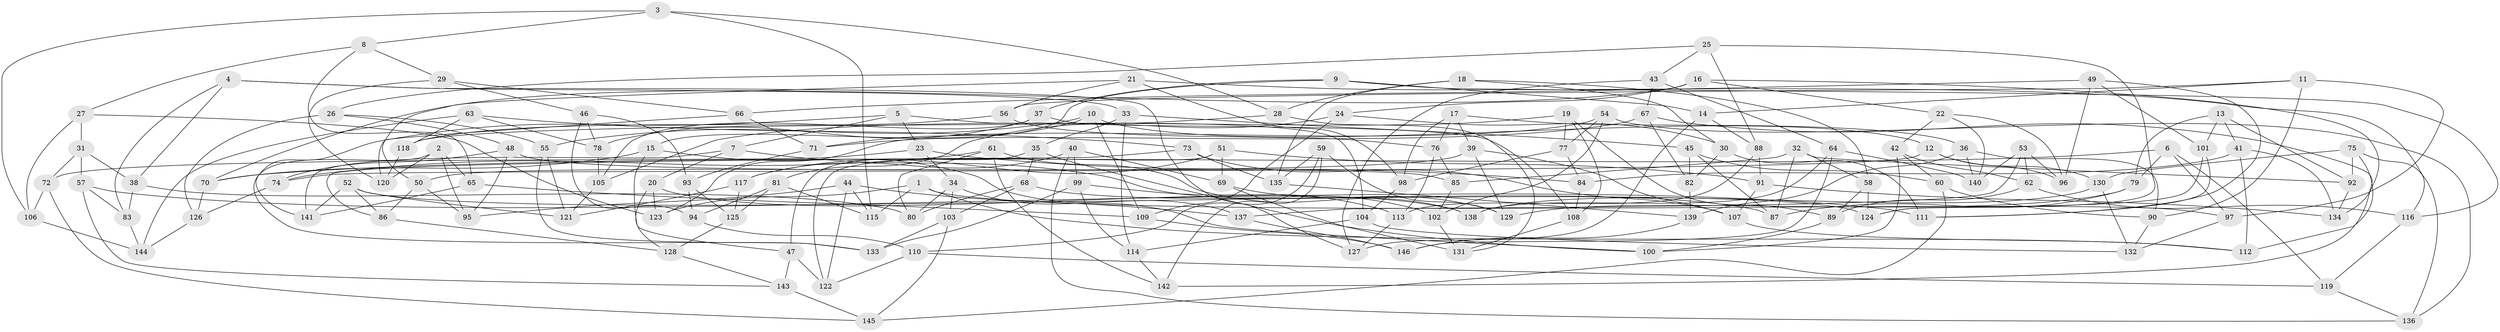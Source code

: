// coarse degree distribution, {5: 0.22727272727272727, 4: 0.3409090909090909, 6: 0.38636363636363635, 3: 0.045454545454545456}
// Generated by graph-tools (version 1.1) at 2025/38/03/04/25 23:38:06]
// undirected, 146 vertices, 292 edges
graph export_dot {
  node [color=gray90,style=filled];
  1;
  2;
  3;
  4;
  5;
  6;
  7;
  8;
  9;
  10;
  11;
  12;
  13;
  14;
  15;
  16;
  17;
  18;
  19;
  20;
  21;
  22;
  23;
  24;
  25;
  26;
  27;
  28;
  29;
  30;
  31;
  32;
  33;
  34;
  35;
  36;
  37;
  38;
  39;
  40;
  41;
  42;
  43;
  44;
  45;
  46;
  47;
  48;
  49;
  50;
  51;
  52;
  53;
  54;
  55;
  56;
  57;
  58;
  59;
  60;
  61;
  62;
  63;
  64;
  65;
  66;
  67;
  68;
  69;
  70;
  71;
  72;
  73;
  74;
  75;
  76;
  77;
  78;
  79;
  80;
  81;
  82;
  83;
  84;
  85;
  86;
  87;
  88;
  89;
  90;
  91;
  92;
  93;
  94;
  95;
  96;
  97;
  98;
  99;
  100;
  101;
  102;
  103;
  104;
  105;
  106;
  107;
  108;
  109;
  110;
  111;
  112;
  113;
  114;
  115;
  116;
  117;
  118;
  119;
  120;
  121;
  122;
  123;
  124;
  125;
  126;
  127;
  128;
  129;
  130;
  131;
  132;
  133;
  134;
  135;
  136;
  137;
  138;
  139;
  140;
  141;
  142;
  143;
  144;
  145;
  146;
  1 -- 112;
  1 -- 123;
  1 -- 115;
  1 -- 97;
  2 -- 65;
  2 -- 133;
  2 -- 95;
  2 -- 120;
  3 -- 28;
  3 -- 106;
  3 -- 115;
  3 -- 8;
  4 -- 127;
  4 -- 33;
  4 -- 38;
  4 -- 83;
  5 -- 141;
  5 -- 104;
  5 -- 23;
  5 -- 7;
  6 -- 70;
  6 -- 97;
  6 -- 119;
  6 -- 79;
  7 -- 141;
  7 -- 20;
  7 -- 102;
  8 -- 65;
  8 -- 27;
  8 -- 29;
  9 -- 37;
  9 -- 15;
  9 -- 14;
  9 -- 116;
  10 -- 55;
  10 -- 71;
  10 -- 12;
  10 -- 109;
  11 -- 90;
  11 -- 97;
  11 -- 14;
  11 -- 56;
  12 -- 130;
  12 -- 74;
  12 -- 96;
  13 -- 79;
  13 -- 92;
  13 -- 41;
  13 -- 101;
  14 -- 88;
  14 -- 127;
  15 -- 47;
  15 -- 70;
  15 -- 137;
  16 -- 22;
  16 -- 70;
  16 -- 134;
  16 -- 24;
  17 -- 36;
  17 -- 76;
  17 -- 39;
  17 -- 98;
  18 -- 28;
  18 -- 58;
  18 -- 30;
  18 -- 135;
  19 -- 108;
  19 -- 105;
  19 -- 89;
  19 -- 77;
  20 -- 123;
  20 -- 138;
  20 -- 128;
  21 -- 50;
  21 -- 56;
  21 -- 98;
  21 -- 116;
  22 -- 96;
  22 -- 140;
  22 -- 42;
  23 -- 84;
  23 -- 72;
  23 -- 34;
  24 -- 109;
  24 -- 81;
  24 -- 30;
  25 -- 124;
  25 -- 43;
  25 -- 88;
  25 -- 26;
  26 -- 126;
  26 -- 48;
  26 -- 55;
  27 -- 123;
  27 -- 106;
  27 -- 31;
  28 -- 118;
  28 -- 131;
  29 -- 66;
  29 -- 120;
  29 -- 46;
  30 -- 82;
  30 -- 111;
  31 -- 72;
  31 -- 57;
  31 -- 38;
  32 -- 85;
  32 -- 87;
  32 -- 92;
  32 -- 58;
  33 -- 45;
  33 -- 114;
  33 -- 35;
  34 -- 80;
  34 -- 103;
  34 -- 100;
  35 -- 68;
  35 -- 47;
  35 -- 100;
  36 -- 90;
  36 -- 139;
  36 -- 140;
  37 -- 108;
  37 -- 78;
  37 -- 105;
  38 -- 83;
  38 -- 80;
  39 -- 129;
  39 -- 107;
  39 -- 50;
  40 -- 136;
  40 -- 69;
  40 -- 99;
  40 -- 117;
  41 -- 84;
  41 -- 134;
  41 -- 112;
  42 -- 100;
  42 -- 60;
  42 -- 62;
  43 -- 127;
  43 -- 67;
  43 -- 64;
  44 -- 137;
  44 -- 115;
  44 -- 122;
  44 -- 95;
  45 -- 60;
  45 -- 82;
  45 -- 87;
  46 -- 78;
  46 -- 93;
  46 -- 94;
  47 -- 143;
  47 -- 122;
  48 -- 85;
  48 -- 95;
  48 -- 74;
  49 -- 66;
  49 -- 101;
  49 -- 111;
  49 -- 96;
  50 -- 86;
  50 -- 95;
  51 -- 117;
  51 -- 91;
  51 -- 122;
  51 -- 69;
  52 -- 124;
  52 -- 86;
  52 -- 141;
  52 -- 121;
  53 -- 137;
  53 -- 140;
  53 -- 96;
  53 -- 62;
  54 -- 77;
  54 -- 123;
  54 -- 136;
  54 -- 102;
  55 -- 133;
  55 -- 121;
  56 -- 76;
  56 -- 118;
  57 -- 83;
  57 -- 111;
  57 -- 143;
  58 -- 124;
  58 -- 89;
  59 -- 129;
  59 -- 135;
  59 -- 110;
  59 -- 142;
  60 -- 90;
  60 -- 145;
  61 -- 142;
  61 -- 74;
  61 -- 80;
  61 -- 138;
  62 -- 89;
  62 -- 116;
  63 -- 73;
  63 -- 144;
  63 -- 118;
  63 -- 78;
  64 -- 140;
  64 -- 138;
  64 -- 146;
  65 -- 109;
  65 -- 141;
  66 -- 71;
  66 -- 120;
  67 -- 71;
  67 -- 82;
  67 -- 142;
  68 -- 87;
  68 -- 103;
  68 -- 80;
  69 -- 129;
  69 -- 131;
  70 -- 126;
  71 -- 93;
  72 -- 106;
  72 -- 145;
  73 -- 107;
  73 -- 86;
  73 -- 135;
  74 -- 126;
  75 -- 112;
  75 -- 136;
  75 -- 130;
  75 -- 92;
  76 -- 85;
  76 -- 113;
  77 -- 98;
  77 -- 84;
  78 -- 105;
  79 -- 129;
  79 -- 87;
  81 -- 125;
  81 -- 115;
  81 -- 94;
  82 -- 139;
  83 -- 144;
  84 -- 108;
  85 -- 102;
  86 -- 128;
  88 -- 91;
  88 -- 113;
  89 -- 100;
  90 -- 132;
  91 -- 107;
  91 -- 134;
  92 -- 134;
  93 -- 125;
  93 -- 94;
  94 -- 110;
  97 -- 132;
  98 -- 104;
  99 -- 114;
  99 -- 133;
  99 -- 113;
  101 -- 124;
  101 -- 111;
  102 -- 131;
  103 -- 145;
  103 -- 133;
  104 -- 132;
  104 -- 114;
  105 -- 121;
  106 -- 144;
  107 -- 112;
  108 -- 131;
  109 -- 146;
  110 -- 119;
  110 -- 122;
  113 -- 127;
  114 -- 142;
  116 -- 119;
  117 -- 125;
  117 -- 121;
  118 -- 120;
  119 -- 136;
  125 -- 128;
  126 -- 144;
  128 -- 143;
  130 -- 138;
  130 -- 132;
  135 -- 139;
  137 -- 146;
  139 -- 146;
  143 -- 145;
}
